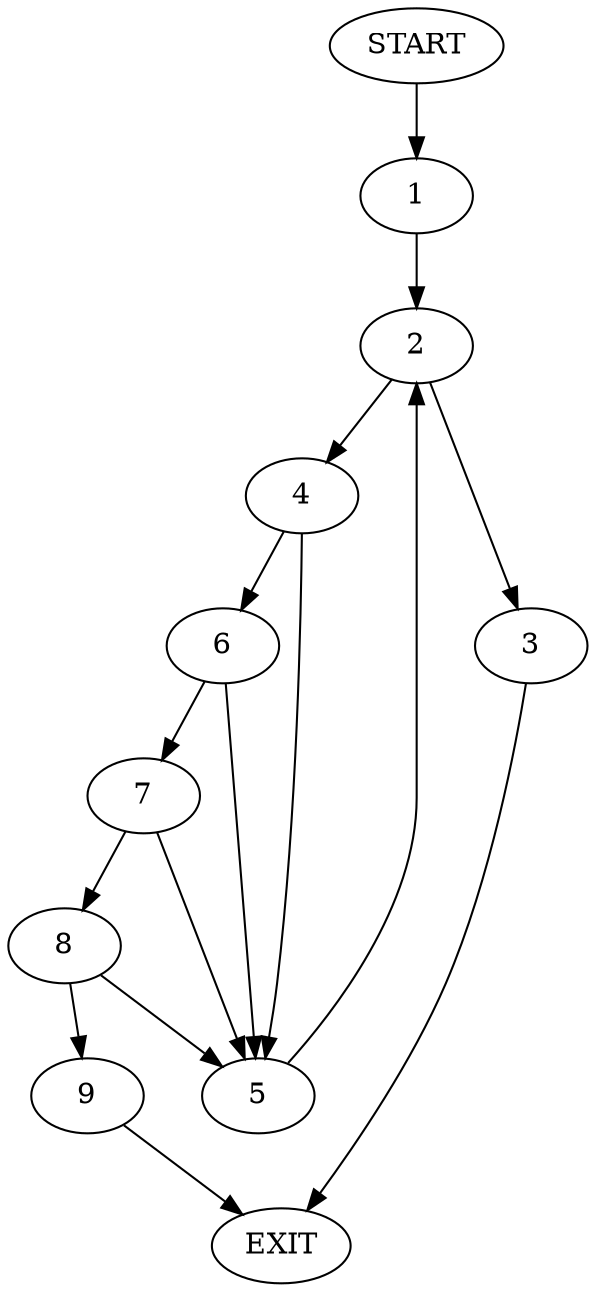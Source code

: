 digraph {
0 [label="START"]
10 [label="EXIT"]
0 -> 1
1 -> 2
2 -> 3
2 -> 4
4 -> 5
4 -> 6
3 -> 10
6 -> 5
6 -> 7
5 -> 2
7 -> 5
7 -> 8
8 -> 5
8 -> 9
9 -> 10
}
